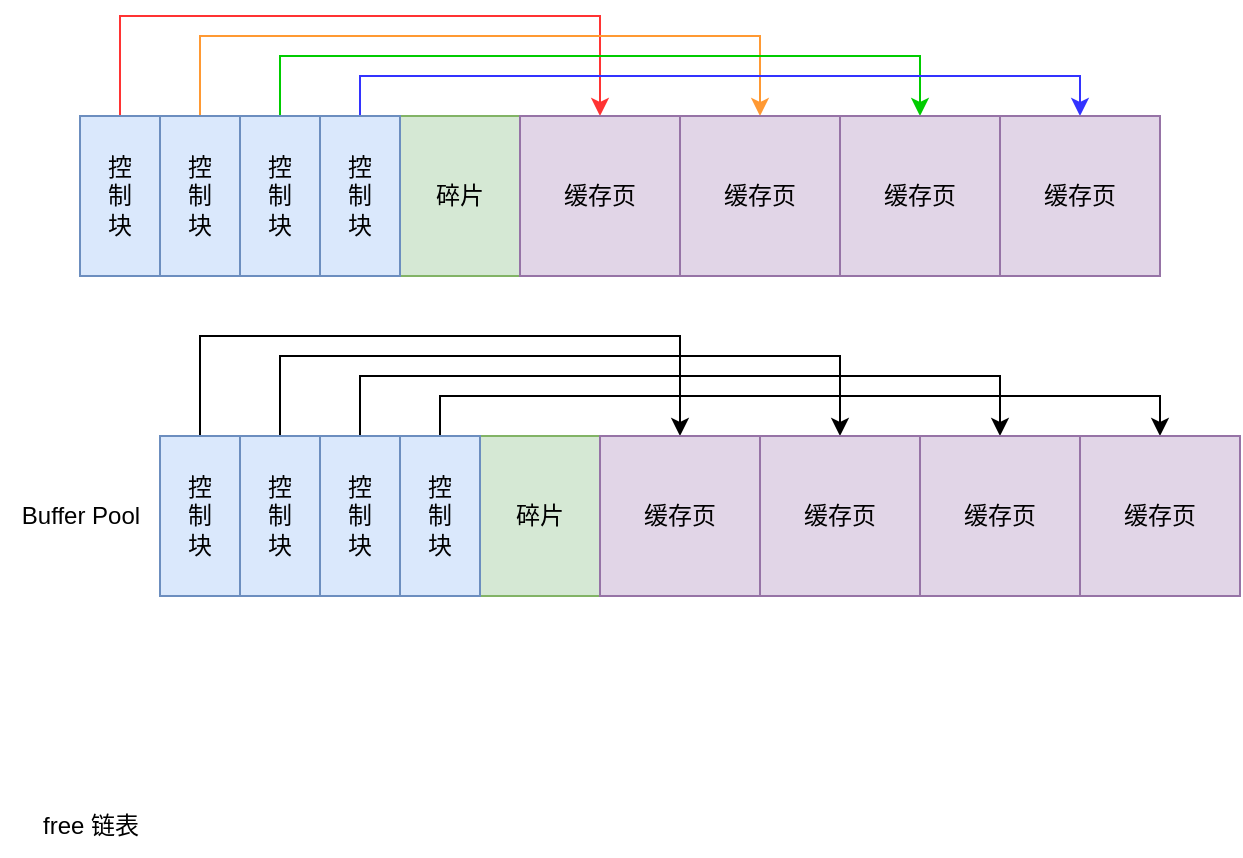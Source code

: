 <mxfile version="20.3.7" type="github">
  <diagram id="lzuxYSnDFWuaB7cAEX7z" name="Page-1">
    <mxGraphModel dx="781" dy="436" grid="1" gridSize="10" guides="1" tooltips="1" connect="1" arrows="1" fold="1" page="1" pageScale="1" pageWidth="827" pageHeight="1169" math="0" shadow="0">
      <root>
        <mxCell id="0" />
        <mxCell id="1" parent="0" />
        <mxCell id="dyMfXdbEpUjlKfq9TMXT-14" style="edgeStyle=orthogonalEdgeStyle;rounded=0;orthogonalLoop=1;jettySize=auto;html=1;entryX=0.5;entryY=0;entryDx=0;entryDy=0;strokeColor=#FF3333;" edge="1" parent="1" source="_hvPgy7QcTn9_etGL15T-2" target="_hvPgy7QcTn9_etGL15T-7">
          <mxGeometry relative="1" as="geometry">
            <Array as="points">
              <mxPoint x="100" y="30" />
              <mxPoint x="340" y="30" />
            </Array>
          </mxGeometry>
        </mxCell>
        <mxCell id="_hvPgy7QcTn9_etGL15T-2" value="控&lt;br&gt;制&lt;br&gt;块" style="rounded=0;whiteSpace=wrap;html=1;fillColor=#dae8fc;strokeColor=#6c8ebf;" parent="1" vertex="1">
          <mxGeometry x="80" y="80" width="40" height="80" as="geometry" />
        </mxCell>
        <mxCell id="dyMfXdbEpUjlKfq9TMXT-15" style="edgeStyle=orthogonalEdgeStyle;rounded=0;orthogonalLoop=1;jettySize=auto;html=1;entryX=0.5;entryY=0;entryDx=0;entryDy=0;strokeColor=#FF9933;" edge="1" parent="1" source="_hvPgy7QcTn9_etGL15T-3" target="_hvPgy7QcTn9_etGL15T-8">
          <mxGeometry relative="1" as="geometry">
            <Array as="points">
              <mxPoint x="140" y="40" />
              <mxPoint x="420" y="40" />
            </Array>
          </mxGeometry>
        </mxCell>
        <mxCell id="_hvPgy7QcTn9_etGL15T-3" value="控&lt;br&gt;制&lt;br&gt;块" style="rounded=0;whiteSpace=wrap;html=1;fillColor=#dae8fc;strokeColor=#6c8ebf;" parent="1" vertex="1">
          <mxGeometry x="120" y="80" width="40" height="80" as="geometry" />
        </mxCell>
        <mxCell id="dyMfXdbEpUjlKfq9TMXT-16" style="edgeStyle=orthogonalEdgeStyle;rounded=0;orthogonalLoop=1;jettySize=auto;html=1;entryX=0.5;entryY=0;entryDx=0;entryDy=0;strokeColor=#00CC00;" edge="1" parent="1" source="_hvPgy7QcTn9_etGL15T-4" target="_hvPgy7QcTn9_etGL15T-9">
          <mxGeometry relative="1" as="geometry">
            <Array as="points">
              <mxPoint x="180" y="50" />
              <mxPoint x="500" y="50" />
            </Array>
          </mxGeometry>
        </mxCell>
        <mxCell id="_hvPgy7QcTn9_etGL15T-4" value="控&lt;br&gt;制&lt;br&gt;块" style="rounded=0;whiteSpace=wrap;html=1;fillColor=#dae8fc;strokeColor=#6c8ebf;" parent="1" vertex="1">
          <mxGeometry x="160" y="80" width="40" height="80" as="geometry" />
        </mxCell>
        <mxCell id="_hvPgy7QcTn9_etGL15T-5" value="碎片" style="rounded=0;whiteSpace=wrap;html=1;fillColor=#d5e8d4;strokeColor=#82b366;" parent="1" vertex="1">
          <mxGeometry x="240" y="80" width="60" height="80" as="geometry" />
        </mxCell>
        <mxCell id="dyMfXdbEpUjlKfq9TMXT-17" style="edgeStyle=orthogonalEdgeStyle;rounded=0;orthogonalLoop=1;jettySize=auto;html=1;entryX=0.5;entryY=0;entryDx=0;entryDy=0;strokeColor=#3333FF;" edge="1" parent="1" source="_hvPgy7QcTn9_etGL15T-6" target="_hvPgy7QcTn9_etGL15T-10">
          <mxGeometry relative="1" as="geometry">
            <Array as="points">
              <mxPoint x="220" y="60" />
              <mxPoint x="580" y="60" />
            </Array>
          </mxGeometry>
        </mxCell>
        <mxCell id="_hvPgy7QcTn9_etGL15T-6" value="控&lt;br&gt;制&lt;br&gt;块" style="rounded=0;whiteSpace=wrap;html=1;fillColor=#dae8fc;strokeColor=#6c8ebf;" parent="1" vertex="1">
          <mxGeometry x="200" y="80" width="40" height="80" as="geometry" />
        </mxCell>
        <mxCell id="_hvPgy7QcTn9_etGL15T-7" value="缓存页" style="rounded=0;whiteSpace=wrap;html=1;fillColor=#e1d5e7;strokeColor=#9673a6;" parent="1" vertex="1">
          <mxGeometry x="300" y="80" width="80" height="80" as="geometry" />
        </mxCell>
        <mxCell id="_hvPgy7QcTn9_etGL15T-8" value="缓存页" style="rounded=0;whiteSpace=wrap;html=1;fillColor=#e1d5e7;strokeColor=#9673a6;" parent="1" vertex="1">
          <mxGeometry x="380" y="80" width="80" height="80" as="geometry" />
        </mxCell>
        <mxCell id="_hvPgy7QcTn9_etGL15T-9" value="缓存页" style="rounded=0;whiteSpace=wrap;html=1;fillColor=#e1d5e7;strokeColor=#9673a6;" parent="1" vertex="1">
          <mxGeometry x="460" y="80" width="80" height="80" as="geometry" />
        </mxCell>
        <mxCell id="_hvPgy7QcTn9_etGL15T-10" value="缓存页" style="rounded=0;whiteSpace=wrap;html=1;fillColor=#e1d5e7;strokeColor=#9673a6;" parent="1" vertex="1">
          <mxGeometry x="540" y="80" width="80" height="80" as="geometry" />
        </mxCell>
        <mxCell id="dyMfXdbEpUjlKfq9TMXT-10" value="Buffer Pool" style="text;html=1;align=center;verticalAlign=middle;resizable=0;points=[];autosize=1;strokeColor=none;fillColor=none;" vertex="1" parent="1">
          <mxGeometry x="40" y="265" width="80" height="30" as="geometry" />
        </mxCell>
        <mxCell id="dyMfXdbEpUjlKfq9TMXT-11" value="free 链表" style="text;html=1;align=center;verticalAlign=middle;resizable=0;points=[];autosize=1;strokeColor=none;fillColor=none;" vertex="1" parent="1">
          <mxGeometry x="50" y="420" width="70" height="30" as="geometry" />
        </mxCell>
        <mxCell id="dyMfXdbEpUjlKfq9TMXT-18" style="edgeStyle=orthogonalEdgeStyle;rounded=0;orthogonalLoop=1;jettySize=auto;html=1;entryX=0.5;entryY=0;entryDx=0;entryDy=0;" edge="1" parent="1" source="dyMfXdbEpUjlKfq9TMXT-19" target="dyMfXdbEpUjlKfq9TMXT-27">
          <mxGeometry relative="1" as="geometry">
            <Array as="points">
              <mxPoint x="140" y="190" />
              <mxPoint x="380" y="190" />
            </Array>
          </mxGeometry>
        </mxCell>
        <mxCell id="dyMfXdbEpUjlKfq9TMXT-19" value="控&lt;br&gt;制&lt;br&gt;块" style="rounded=0;whiteSpace=wrap;html=1;fillColor=#dae8fc;strokeColor=#6c8ebf;" vertex="1" parent="1">
          <mxGeometry x="120" y="240" width="40" height="80" as="geometry" />
        </mxCell>
        <mxCell id="dyMfXdbEpUjlKfq9TMXT-20" style="edgeStyle=orthogonalEdgeStyle;rounded=0;orthogonalLoop=1;jettySize=auto;html=1;entryX=0.5;entryY=0;entryDx=0;entryDy=0;" edge="1" parent="1" source="dyMfXdbEpUjlKfq9TMXT-21" target="dyMfXdbEpUjlKfq9TMXT-28">
          <mxGeometry relative="1" as="geometry">
            <Array as="points">
              <mxPoint x="180" y="200" />
              <mxPoint x="460" y="200" />
            </Array>
          </mxGeometry>
        </mxCell>
        <mxCell id="dyMfXdbEpUjlKfq9TMXT-21" value="控&lt;br&gt;制&lt;br&gt;块" style="rounded=0;whiteSpace=wrap;html=1;fillColor=#dae8fc;strokeColor=#6c8ebf;" vertex="1" parent="1">
          <mxGeometry x="160" y="240" width="40" height="80" as="geometry" />
        </mxCell>
        <mxCell id="dyMfXdbEpUjlKfq9TMXT-22" style="edgeStyle=orthogonalEdgeStyle;rounded=0;orthogonalLoop=1;jettySize=auto;html=1;entryX=0.5;entryY=0;entryDx=0;entryDy=0;" edge="1" parent="1" source="dyMfXdbEpUjlKfq9TMXT-23" target="dyMfXdbEpUjlKfq9TMXT-29">
          <mxGeometry relative="1" as="geometry">
            <Array as="points">
              <mxPoint x="220" y="210" />
              <mxPoint x="540" y="210" />
            </Array>
          </mxGeometry>
        </mxCell>
        <mxCell id="dyMfXdbEpUjlKfq9TMXT-23" value="控&lt;br&gt;制&lt;br&gt;块" style="rounded=0;whiteSpace=wrap;html=1;fillColor=#dae8fc;strokeColor=#6c8ebf;" vertex="1" parent="1">
          <mxGeometry x="200" y="240" width="40" height="80" as="geometry" />
        </mxCell>
        <mxCell id="dyMfXdbEpUjlKfq9TMXT-24" value="碎片" style="rounded=0;whiteSpace=wrap;html=1;fillColor=#d5e8d4;strokeColor=#82b366;" vertex="1" parent="1">
          <mxGeometry x="280" y="240" width="60" height="80" as="geometry" />
        </mxCell>
        <mxCell id="dyMfXdbEpUjlKfq9TMXT-25" style="edgeStyle=orthogonalEdgeStyle;rounded=0;orthogonalLoop=1;jettySize=auto;html=1;entryX=0.5;entryY=0;entryDx=0;entryDy=0;" edge="1" parent="1" source="dyMfXdbEpUjlKfq9TMXT-26" target="dyMfXdbEpUjlKfq9TMXT-30">
          <mxGeometry relative="1" as="geometry">
            <Array as="points">
              <mxPoint x="260" y="220" />
              <mxPoint x="620" y="220" />
            </Array>
          </mxGeometry>
        </mxCell>
        <mxCell id="dyMfXdbEpUjlKfq9TMXT-26" value="控&lt;br&gt;制&lt;br&gt;块" style="rounded=0;whiteSpace=wrap;html=1;fillColor=#dae8fc;strokeColor=#6c8ebf;" vertex="1" parent="1">
          <mxGeometry x="240" y="240" width="40" height="80" as="geometry" />
        </mxCell>
        <mxCell id="dyMfXdbEpUjlKfq9TMXT-27" value="缓存页" style="rounded=0;whiteSpace=wrap;html=1;fillColor=#e1d5e7;strokeColor=#9673a6;" vertex="1" parent="1">
          <mxGeometry x="340" y="240" width="80" height="80" as="geometry" />
        </mxCell>
        <mxCell id="dyMfXdbEpUjlKfq9TMXT-28" value="缓存页" style="rounded=0;whiteSpace=wrap;html=1;fillColor=#e1d5e7;strokeColor=#9673a6;" vertex="1" parent="1">
          <mxGeometry x="420" y="240" width="80" height="80" as="geometry" />
        </mxCell>
        <mxCell id="dyMfXdbEpUjlKfq9TMXT-29" value="缓存页" style="rounded=0;whiteSpace=wrap;html=1;fillColor=#e1d5e7;strokeColor=#9673a6;" vertex="1" parent="1">
          <mxGeometry x="500" y="240" width="80" height="80" as="geometry" />
        </mxCell>
        <mxCell id="dyMfXdbEpUjlKfq9TMXT-30" value="缓存页" style="rounded=0;whiteSpace=wrap;html=1;fillColor=#e1d5e7;strokeColor=#9673a6;" vertex="1" parent="1">
          <mxGeometry x="580" y="240" width="80" height="80" as="geometry" />
        </mxCell>
      </root>
    </mxGraphModel>
  </diagram>
</mxfile>
